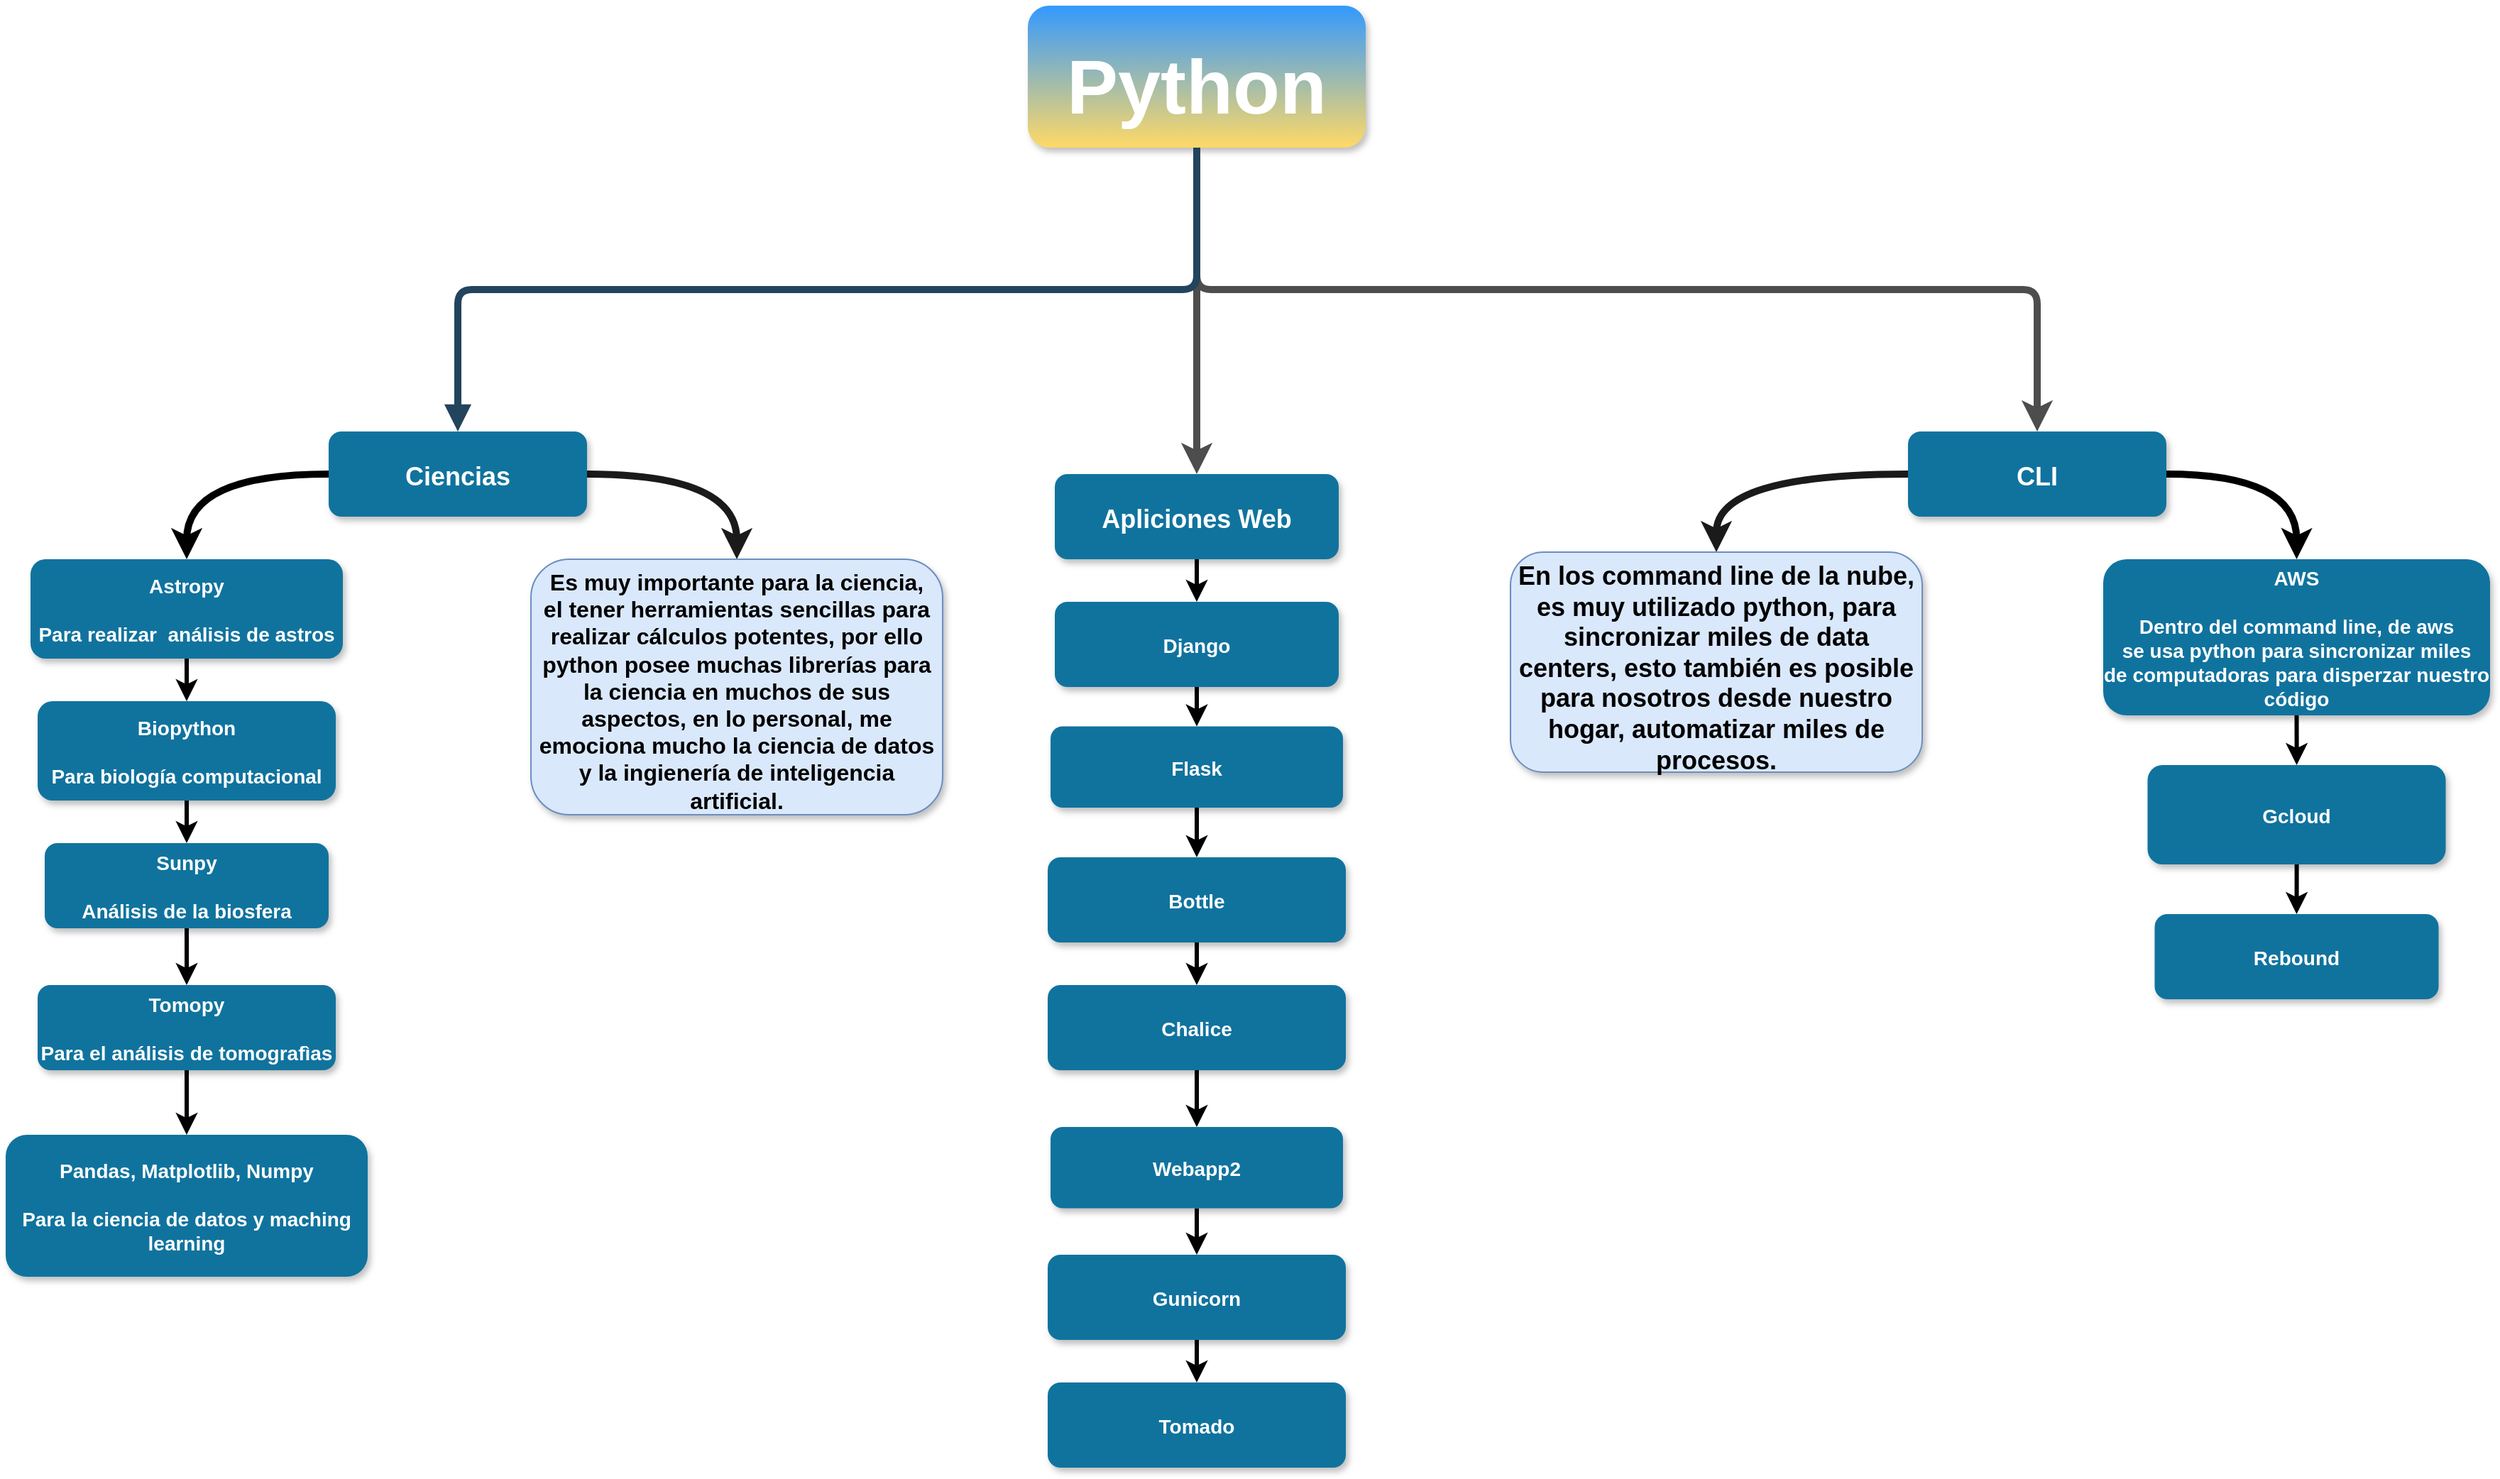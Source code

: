 <mxfile version="14.7.0" type="github">
  <diagram name="Page-1" id="97916047-d0de-89f5-080d-49f4d83e522f">
    <mxGraphModel dx="3707.5" dy="1140" grid="1" gridSize="10" guides="1" tooltips="1" connect="1" arrows="1" fold="1" page="1" pageScale="1.5" pageWidth="1169" pageHeight="827" background="none" math="0" shadow="0">
      <root>
        <mxCell id="0" />
        <mxCell id="1" parent="0" />
        <mxCell id="nqu3vFOURGhK1XpB_SLl-80" style="edgeStyle=orthogonalEdgeStyle;orthogonalLoop=1;jettySize=auto;html=1;exitX=0.5;exitY=1;exitDx=0;exitDy=0;entryX=0.5;entryY=0;entryDx=0;entryDy=0;fontSize=18;strokeWidth=5;rounded=1;strokeColor=#4D4D4D;" edge="1" parent="1" source="2" target="nqu3vFOURGhK1XpB_SLl-67">
          <mxGeometry relative="1" as="geometry" />
        </mxCell>
        <mxCell id="nqu3vFOURGhK1XpB_SLl-81" style="edgeStyle=orthogonalEdgeStyle;rounded=1;orthogonalLoop=1;jettySize=auto;html=1;fontSize=18;strokeWidth=5;strokeColor=#4D4D4D;" edge="1" parent="1" source="2" target="nqu3vFOURGhK1XpB_SLl-82">
          <mxGeometry relative="1" as="geometry">
            <mxPoint x="779" y="390" as="targetPoint" />
          </mxGeometry>
        </mxCell>
        <mxCell id="2" value="Python" style="rounded=1;strokeColor=none;shadow=1;fontStyle=1;fontColor=#FFFFFF;fontSize=54;gradientColor=#FFD966;fillColor=#3399FF;" parent="1" vertex="1">
          <mxGeometry x="660" y="10" width="238" height="100" as="geometry" />
        </mxCell>
        <mxCell id="nqu3vFOURGhK1XpB_SLl-55" style="edgeStyle=orthogonalEdgeStyle;orthogonalLoop=1;jettySize=auto;html=1;entryX=0.5;entryY=0;entryDx=0;entryDy=0;fontSize=54;strokeWidth=5;curved=1;" edge="1" parent="1" source="5" target="6">
          <mxGeometry relative="1" as="geometry">
            <Array as="points">
              <mxPoint x="67.5" y="340" />
            </Array>
          </mxGeometry>
        </mxCell>
        <mxCell id="nqu3vFOURGhK1XpB_SLl-99" style="edgeStyle=orthogonalEdgeStyle;orthogonalLoop=1;jettySize=auto;html=1;fontSize=18;strokeWidth=5;curved=1;exitX=1;exitY=0.5;exitDx=0;exitDy=0;strokeColor=#1A1A1A;" edge="1" parent="1" source="5" target="nqu3vFOURGhK1XpB_SLl-100">
          <mxGeometry relative="1" as="geometry">
            <mxPoint x="410" y="430" as="targetPoint" />
          </mxGeometry>
        </mxCell>
        <mxCell id="5" value="Ciencias" style="rounded=1;fillColor=#10739E;strokeColor=none;shadow=1;gradientColor=none;fontStyle=1;fontColor=#FFFFFF;fontSize=18;" parent="1" vertex="1">
          <mxGeometry x="167.5" y="310" width="182" height="60" as="geometry" />
        </mxCell>
        <mxCell id="nqu3vFOURGhK1XpB_SLl-61" style="edgeStyle=orthogonalEdgeStyle;rounded=0;orthogonalLoop=1;jettySize=auto;html=1;exitX=0.5;exitY=1;exitDx=0;exitDy=0;fontSize=54;strokeWidth=3;" edge="1" parent="1" source="6" target="nqu3vFOURGhK1XpB_SLl-57">
          <mxGeometry relative="1" as="geometry" />
        </mxCell>
        <mxCell id="6" value="Astropy&#xa;&#xa;Para realizar  análisis de astros" style="rounded=1;fillColor=#10739E;strokeColor=none;shadow=1;gradientColor=none;fontStyle=1;fontColor=#FFFFFF;fontSize=14;" parent="1" vertex="1">
          <mxGeometry x="-42.5" y="400" width="220" height="70" as="geometry" />
        </mxCell>
        <mxCell id="29" value="" style="edgeStyle=elbowEdgeStyle;elbow=vertical;strokeWidth=5;endArrow=block;endFill=1;fontStyle=1;strokeColor=#23445D;entryX=0.5;entryY=0;entryDx=0;entryDy=0;" parent="1" source="2" target="5" edge="1">
          <mxGeometry x="22" y="165.5" width="100" height="100" as="geometry">
            <mxPoint x="22" y="265.5" as="sourcePoint" />
            <mxPoint x="782" y="370" as="targetPoint" />
          </mxGeometry>
        </mxCell>
        <mxCell id="nqu3vFOURGhK1XpB_SLl-62" style="edgeStyle=orthogonalEdgeStyle;rounded=0;orthogonalLoop=1;jettySize=auto;html=1;entryX=0.5;entryY=0;entryDx=0;entryDy=0;fontSize=54;strokeWidth=3;" edge="1" parent="1" source="nqu3vFOURGhK1XpB_SLl-57" target="nqu3vFOURGhK1XpB_SLl-58">
          <mxGeometry relative="1" as="geometry" />
        </mxCell>
        <mxCell id="nqu3vFOURGhK1XpB_SLl-57" value="Biopython&#xa;&#xa;Para biología computacional" style="rounded=1;fillColor=#10739E;strokeColor=none;shadow=1;gradientColor=none;fontStyle=1;fontColor=#FFFFFF;fontSize=14;" vertex="1" parent="1">
          <mxGeometry x="-37.5" y="500" width="210" height="70" as="geometry" />
        </mxCell>
        <mxCell id="nqu3vFOURGhK1XpB_SLl-63" style="edgeStyle=orthogonalEdgeStyle;rounded=0;orthogonalLoop=1;jettySize=auto;html=1;entryX=0.5;entryY=0;entryDx=0;entryDy=0;fontSize=54;strokeWidth=3;" edge="1" parent="1" source="nqu3vFOURGhK1XpB_SLl-58" target="nqu3vFOURGhK1XpB_SLl-59">
          <mxGeometry relative="1" as="geometry" />
        </mxCell>
        <mxCell id="nqu3vFOURGhK1XpB_SLl-58" value="Sunpy&#xa;&#xa;Análisis de la biosfera" style="rounded=1;fillColor=#10739E;strokeColor=none;shadow=1;gradientColor=none;fontStyle=1;fontColor=#FFFFFF;fontSize=14;" vertex="1" parent="1">
          <mxGeometry x="-32.5" y="600" width="200" height="60" as="geometry" />
        </mxCell>
        <mxCell id="nqu3vFOURGhK1XpB_SLl-64" style="edgeStyle=orthogonalEdgeStyle;rounded=0;orthogonalLoop=1;jettySize=auto;html=1;fontSize=54;strokeWidth=3;" edge="1" parent="1" source="nqu3vFOURGhK1XpB_SLl-59" target="nqu3vFOURGhK1XpB_SLl-60">
          <mxGeometry relative="1" as="geometry">
            <mxPoint x="67.5" y="795.5" as="targetPoint" />
          </mxGeometry>
        </mxCell>
        <mxCell id="nqu3vFOURGhK1XpB_SLl-59" value="Tomopy&#xa;&#xa;Para el análisis de tomografìas" style="rounded=1;fillColor=#10739E;strokeColor=none;shadow=1;gradientColor=none;fontStyle=1;fontColor=#FFFFFF;fontSize=14;" vertex="1" parent="1">
          <mxGeometry x="-37.5" y="700" width="210" height="60" as="geometry" />
        </mxCell>
        <mxCell id="nqu3vFOURGhK1XpB_SLl-60" value="Pandas, Matplotlib, Numpy&#xa;&#xa;Para la ciencia de datos y maching &#xa;learning" style="rounded=1;fillColor=#10739E;strokeColor=none;shadow=1;gradientColor=none;fontStyle=1;fontColor=#FFFFFF;fontSize=14;" vertex="1" parent="1">
          <mxGeometry x="-60" y="805.5" width="255" height="100" as="geometry" />
        </mxCell>
        <mxCell id="nqu3vFOURGhK1XpB_SLl-79" style="edgeStyle=orthogonalEdgeStyle;curved=1;orthogonalLoop=1;jettySize=auto;html=1;entryX=0.5;entryY=0;entryDx=0;entryDy=0;fontSize=18;strokeWidth=5;exitX=1;exitY=0.5;exitDx=0;exitDy=0;" edge="1" parent="1" source="nqu3vFOURGhK1XpB_SLl-67" target="nqu3vFOURGhK1XpB_SLl-69">
          <mxGeometry relative="1" as="geometry" />
        </mxCell>
        <mxCell id="nqu3vFOURGhK1XpB_SLl-67" value="CLI" style="rounded=1;fillColor=#10739E;strokeColor=none;shadow=1;gradientColor=none;fontStyle=1;fontColor=#FFFFFF;fontSize=18;" vertex="1" parent="1">
          <mxGeometry x="1280" y="310" width="182" height="60" as="geometry" />
        </mxCell>
        <mxCell id="nqu3vFOURGhK1XpB_SLl-68" style="edgeStyle=orthogonalEdgeStyle;rounded=0;orthogonalLoop=1;jettySize=auto;html=1;exitX=0.5;exitY=1;exitDx=0;exitDy=0;fontSize=54;strokeWidth=3;" edge="1" parent="1" source="nqu3vFOURGhK1XpB_SLl-69" target="nqu3vFOURGhK1XpB_SLl-71">
          <mxGeometry relative="1" as="geometry" />
        </mxCell>
        <mxCell id="nqu3vFOURGhK1XpB_SLl-69" value="AWS&#xa;&#xa;Dentro del command line, de aws&#xa;se usa python para sincronizar miles&#xa;de computadoras para disperzar nuestro&#xa;código" style="rounded=1;fillColor=#10739E;strokeColor=none;shadow=1;gradientColor=none;fontStyle=1;fontColor=#FFFFFF;fontSize=14;" vertex="1" parent="1">
          <mxGeometry x="1417.5" y="400" width="272.5" height="110" as="geometry" />
        </mxCell>
        <mxCell id="nqu3vFOURGhK1XpB_SLl-70" style="edgeStyle=orthogonalEdgeStyle;rounded=0;orthogonalLoop=1;jettySize=auto;html=1;entryX=0.5;entryY=0;entryDx=0;entryDy=0;fontSize=54;strokeWidth=3;" edge="1" parent="1" source="nqu3vFOURGhK1XpB_SLl-71" target="nqu3vFOURGhK1XpB_SLl-73">
          <mxGeometry relative="1" as="geometry">
            <mxPoint x="1567.5" y="640" as="sourcePoint" />
          </mxGeometry>
        </mxCell>
        <mxCell id="nqu3vFOURGhK1XpB_SLl-71" value="Gcloud" style="rounded=1;fillColor=#10739E;strokeColor=none;shadow=1;gradientColor=none;fontStyle=1;fontColor=#FFFFFF;fontSize=14;" vertex="1" parent="1">
          <mxGeometry x="1448.75" y="545" width="210" height="70" as="geometry" />
        </mxCell>
        <mxCell id="nqu3vFOURGhK1XpB_SLl-73" value="Rebound" style="rounded=1;fillColor=#10739E;strokeColor=none;shadow=1;gradientColor=none;fontStyle=1;fontColor=#FFFFFF;fontSize=14;" vertex="1" parent="1">
          <mxGeometry x="1453.75" y="650" width="200" height="60" as="geometry" />
        </mxCell>
        <mxCell id="nqu3vFOURGhK1XpB_SLl-88" style="edgeStyle=orthogonalEdgeStyle;rounded=1;orthogonalLoop=1;jettySize=auto;html=1;fontSize=18;strokeWidth=3;" edge="1" parent="1" source="nqu3vFOURGhK1XpB_SLl-82" target="nqu3vFOURGhK1XpB_SLl-84">
          <mxGeometry relative="1" as="geometry" />
        </mxCell>
        <mxCell id="nqu3vFOURGhK1XpB_SLl-82" value="Apliciones Web" style="rounded=1;fillColor=#10739E;strokeColor=none;shadow=1;gradientColor=none;fontStyle=1;fontColor=#FFFFFF;fontSize=18;" vertex="1" parent="1">
          <mxGeometry x="679" y="340" width="200" height="60" as="geometry" />
        </mxCell>
        <mxCell id="nqu3vFOURGhK1XpB_SLl-83" style="edgeStyle=orthogonalEdgeStyle;rounded=0;orthogonalLoop=1;jettySize=auto;html=1;entryX=0.5;entryY=0;entryDx=0;entryDy=0;fontSize=54;strokeWidth=3;" edge="1" parent="1" source="nqu3vFOURGhK1XpB_SLl-84" target="nqu3vFOURGhK1XpB_SLl-86">
          <mxGeometry relative="1" as="geometry" />
        </mxCell>
        <mxCell id="nqu3vFOURGhK1XpB_SLl-84" value="Django" style="rounded=1;fillColor=#10739E;strokeColor=none;shadow=1;gradientColor=none;fontStyle=1;fontColor=#FFFFFF;fontSize=14;" vertex="1" parent="1">
          <mxGeometry x="679" y="430" width="200" height="60" as="geometry" />
        </mxCell>
        <mxCell id="nqu3vFOURGhK1XpB_SLl-85" style="edgeStyle=orthogonalEdgeStyle;rounded=0;orthogonalLoop=1;jettySize=auto;html=1;fontSize=54;strokeWidth=3;" edge="1" parent="1" source="nqu3vFOURGhK1XpB_SLl-86" target="nqu3vFOURGhK1XpB_SLl-90">
          <mxGeometry relative="1" as="geometry">
            <mxPoint x="770.5" y="650" as="targetPoint" />
          </mxGeometry>
        </mxCell>
        <mxCell id="nqu3vFOURGhK1XpB_SLl-86" value="Flask" style="rounded=1;fillColor=#10739E;strokeColor=none;shadow=1;gradientColor=none;fontStyle=1;fontColor=#FFFFFF;fontSize=14;" vertex="1" parent="1">
          <mxGeometry x="676" y="517.75" width="206" height="57.25" as="geometry" />
        </mxCell>
        <mxCell id="nqu3vFOURGhK1XpB_SLl-98" style="edgeStyle=orthogonalEdgeStyle;rounded=1;orthogonalLoop=1;jettySize=auto;html=1;fontSize=18;strokeWidth=3;" edge="1" parent="1" source="nqu3vFOURGhK1XpB_SLl-89" target="nqu3vFOURGhK1XpB_SLl-94">
          <mxGeometry relative="1" as="geometry" />
        </mxCell>
        <mxCell id="nqu3vFOURGhK1XpB_SLl-89" value="Chalice" style="rounded=1;fillColor=#10739E;strokeColor=none;shadow=1;gradientColor=none;fontStyle=1;fontColor=#FFFFFF;fontSize=14;" vertex="1" parent="1">
          <mxGeometry x="674" y="700" width="210" height="60" as="geometry" />
        </mxCell>
        <mxCell id="nqu3vFOURGhK1XpB_SLl-91" style="edgeStyle=orthogonalEdgeStyle;rounded=1;orthogonalLoop=1;jettySize=auto;html=1;fontSize=18;strokeWidth=3;" edge="1" parent="1" source="nqu3vFOURGhK1XpB_SLl-90" target="nqu3vFOURGhK1XpB_SLl-89">
          <mxGeometry relative="1" as="geometry" />
        </mxCell>
        <mxCell id="nqu3vFOURGhK1XpB_SLl-90" value="Bottle" style="rounded=1;fillColor=#10739E;strokeColor=none;shadow=1;gradientColor=none;fontStyle=1;fontColor=#FFFFFF;fontSize=14;" vertex="1" parent="1">
          <mxGeometry x="674" y="610" width="210" height="60" as="geometry" />
        </mxCell>
        <mxCell id="nqu3vFOURGhK1XpB_SLl-93" style="edgeStyle=orthogonalEdgeStyle;rounded=0;orthogonalLoop=1;jettySize=auto;html=1;fontSize=54;strokeWidth=3;" edge="1" parent="1" source="nqu3vFOURGhK1XpB_SLl-94" target="nqu3vFOURGhK1XpB_SLl-97">
          <mxGeometry relative="1" as="geometry">
            <mxPoint x="768.5" y="942.25" as="targetPoint" />
          </mxGeometry>
        </mxCell>
        <mxCell id="nqu3vFOURGhK1XpB_SLl-94" value="Webapp2" style="rounded=1;fillColor=#10739E;strokeColor=none;shadow=1;gradientColor=none;fontStyle=1;fontColor=#FFFFFF;fontSize=14;" vertex="1" parent="1">
          <mxGeometry x="676" y="800" width="206" height="57.25" as="geometry" />
        </mxCell>
        <mxCell id="nqu3vFOURGhK1XpB_SLl-95" value="Tomado" style="rounded=1;fillColor=#10739E;strokeColor=none;shadow=1;gradientColor=none;fontStyle=1;fontColor=#FFFFFF;fontSize=14;" vertex="1" parent="1">
          <mxGeometry x="674" y="980" width="210" height="60" as="geometry" />
        </mxCell>
        <mxCell id="nqu3vFOURGhK1XpB_SLl-96" style="edgeStyle=orthogonalEdgeStyle;rounded=1;orthogonalLoop=1;jettySize=auto;html=1;fontSize=18;strokeWidth=3;" edge="1" parent="1" source="nqu3vFOURGhK1XpB_SLl-97" target="nqu3vFOURGhK1XpB_SLl-95">
          <mxGeometry relative="1" as="geometry" />
        </mxCell>
        <mxCell id="nqu3vFOURGhK1XpB_SLl-97" value="Gunicorn" style="rounded=1;fillColor=#10739E;strokeColor=none;shadow=1;gradientColor=none;fontStyle=1;fontColor=#FFFFFF;fontSize=14;" vertex="1" parent="1">
          <mxGeometry x="674" y="890" width="210" height="60" as="geometry" />
        </mxCell>
        <mxCell id="nqu3vFOURGhK1XpB_SLl-100" value="Es muy importante para la ciencia,&#xa;el tener herramientas sencillas para realizar cálculos potentes, por ello python posee muchas librerías para la ciencia en muchos de sus aspectos, en lo personal, me emociona mucho la ciencia de datos y la ingienería de inteligencia artificial." style="rounded=1;fillColor=#dae8fc;strokeColor=#6c8ebf;shadow=1;fontStyle=1;fontSize=16;glass=0;align=center;verticalAlign=top;labelBorderColor=none;whiteSpace=wrap;" vertex="1" parent="1">
          <mxGeometry x="310" y="400" width="290" height="180" as="geometry" />
        </mxCell>
        <mxCell id="nqu3vFOURGhK1XpB_SLl-101" style="edgeStyle=orthogonalEdgeStyle;orthogonalLoop=1;jettySize=auto;html=1;fontSize=18;strokeWidth=5;curved=1;exitX=0;exitY=0.5;exitDx=0;exitDy=0;strokeColor=#1A1A1A;" edge="1" parent="1" target="nqu3vFOURGhK1XpB_SLl-102" source="nqu3vFOURGhK1XpB_SLl-67">
          <mxGeometry relative="1" as="geometry">
            <mxPoint x="1100" y="425" as="targetPoint" />
            <mxPoint x="1039.5" y="335" as="sourcePoint" />
          </mxGeometry>
        </mxCell>
        <mxCell id="nqu3vFOURGhK1XpB_SLl-102" value="En los command line de la nube, es muy utilizado python, para sincronizar miles de data centers, esto también es posible para nosotros desde nuestro hogar, automatizar miles de procesos." style="rounded=1;fillColor=#dae8fc;strokeColor=#6c8ebf;shadow=1;fontStyle=1;fontSize=18;glass=0;align=center;verticalAlign=top;labelBorderColor=none;whiteSpace=wrap;" vertex="1" parent="1">
          <mxGeometry x="1000" y="395" width="290" height="155" as="geometry" />
        </mxCell>
      </root>
    </mxGraphModel>
  </diagram>
</mxfile>
